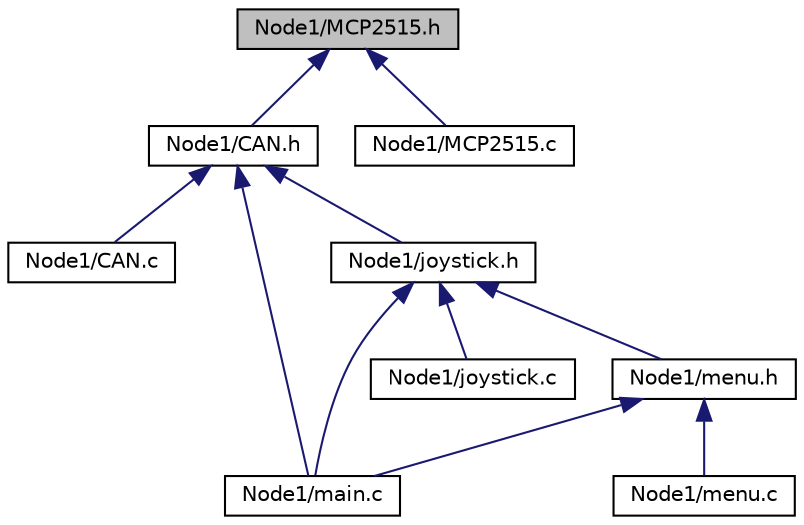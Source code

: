 digraph "Node1/MCP2515.h"
{
  edge [fontname="Helvetica",fontsize="10",labelfontname="Helvetica",labelfontsize="10"];
  node [fontname="Helvetica",fontsize="10",shape=record];
  Node1 [label="Node1/MCP2515.h",height=0.2,width=0.4,color="black", fillcolor="grey75", style="filled", fontcolor="black"];
  Node1 -> Node2 [dir="back",color="midnightblue",fontsize="10",style="solid"];
  Node2 [label="Node1/CAN.h",height=0.2,width=0.4,color="black", fillcolor="white", style="filled",URL="$_node1_2_c_a_n_8h.html"];
  Node2 -> Node3 [dir="back",color="midnightblue",fontsize="10",style="solid"];
  Node3 [label="Node1/CAN.c",height=0.2,width=0.4,color="black", fillcolor="white", style="filled",URL="$_node1_2_c_a_n_8c.html"];
  Node2 -> Node4 [dir="back",color="midnightblue",fontsize="10",style="solid"];
  Node4 [label="Node1/joystick.h",height=0.2,width=0.4,color="black", fillcolor="white", style="filled",URL="$joystick_8h.html",tooltip="Header-file considering the joystick on the USB-multiboards behaviour. "];
  Node4 -> Node5 [dir="back",color="midnightblue",fontsize="10",style="solid"];
  Node5 [label="Node1/joystick.c",height=0.2,width=0.4,color="black", fillcolor="white", style="filled",URL="$joystick_8c.html",tooltip="C-file for the joystick on the USB-multiboards behaviour. "];
  Node4 -> Node6 [dir="back",color="midnightblue",fontsize="10",style="solid"];
  Node6 [label="Node1/main.c",height=0.2,width=0.4,color="black", fillcolor="white", style="filled",URL="$_node1_2main_8c.html"];
  Node4 -> Node7 [dir="back",color="midnightblue",fontsize="10",style="solid"];
  Node7 [label="Node1/menu.h",height=0.2,width=0.4,color="black", fillcolor="white", style="filled",URL="$menu_8h.html"];
  Node7 -> Node6 [dir="back",color="midnightblue",fontsize="10",style="solid"];
  Node7 -> Node8 [dir="back",color="midnightblue",fontsize="10",style="solid"];
  Node8 [label="Node1/menu.c",height=0.2,width=0.4,color="black", fillcolor="white", style="filled",URL="$menu_8c.html",tooltip="C-file for the menu on the OLED - to move around in the menu. "];
  Node2 -> Node6 [dir="back",color="midnightblue",fontsize="10",style="solid"];
  Node1 -> Node9 [dir="back",color="midnightblue",fontsize="10",style="solid"];
  Node9 [label="Node1/MCP2515.c",height=0.2,width=0.4,color="black", fillcolor="white", style="filled",URL="$_node1_2_m_c_p2515_8c.html"];
}
